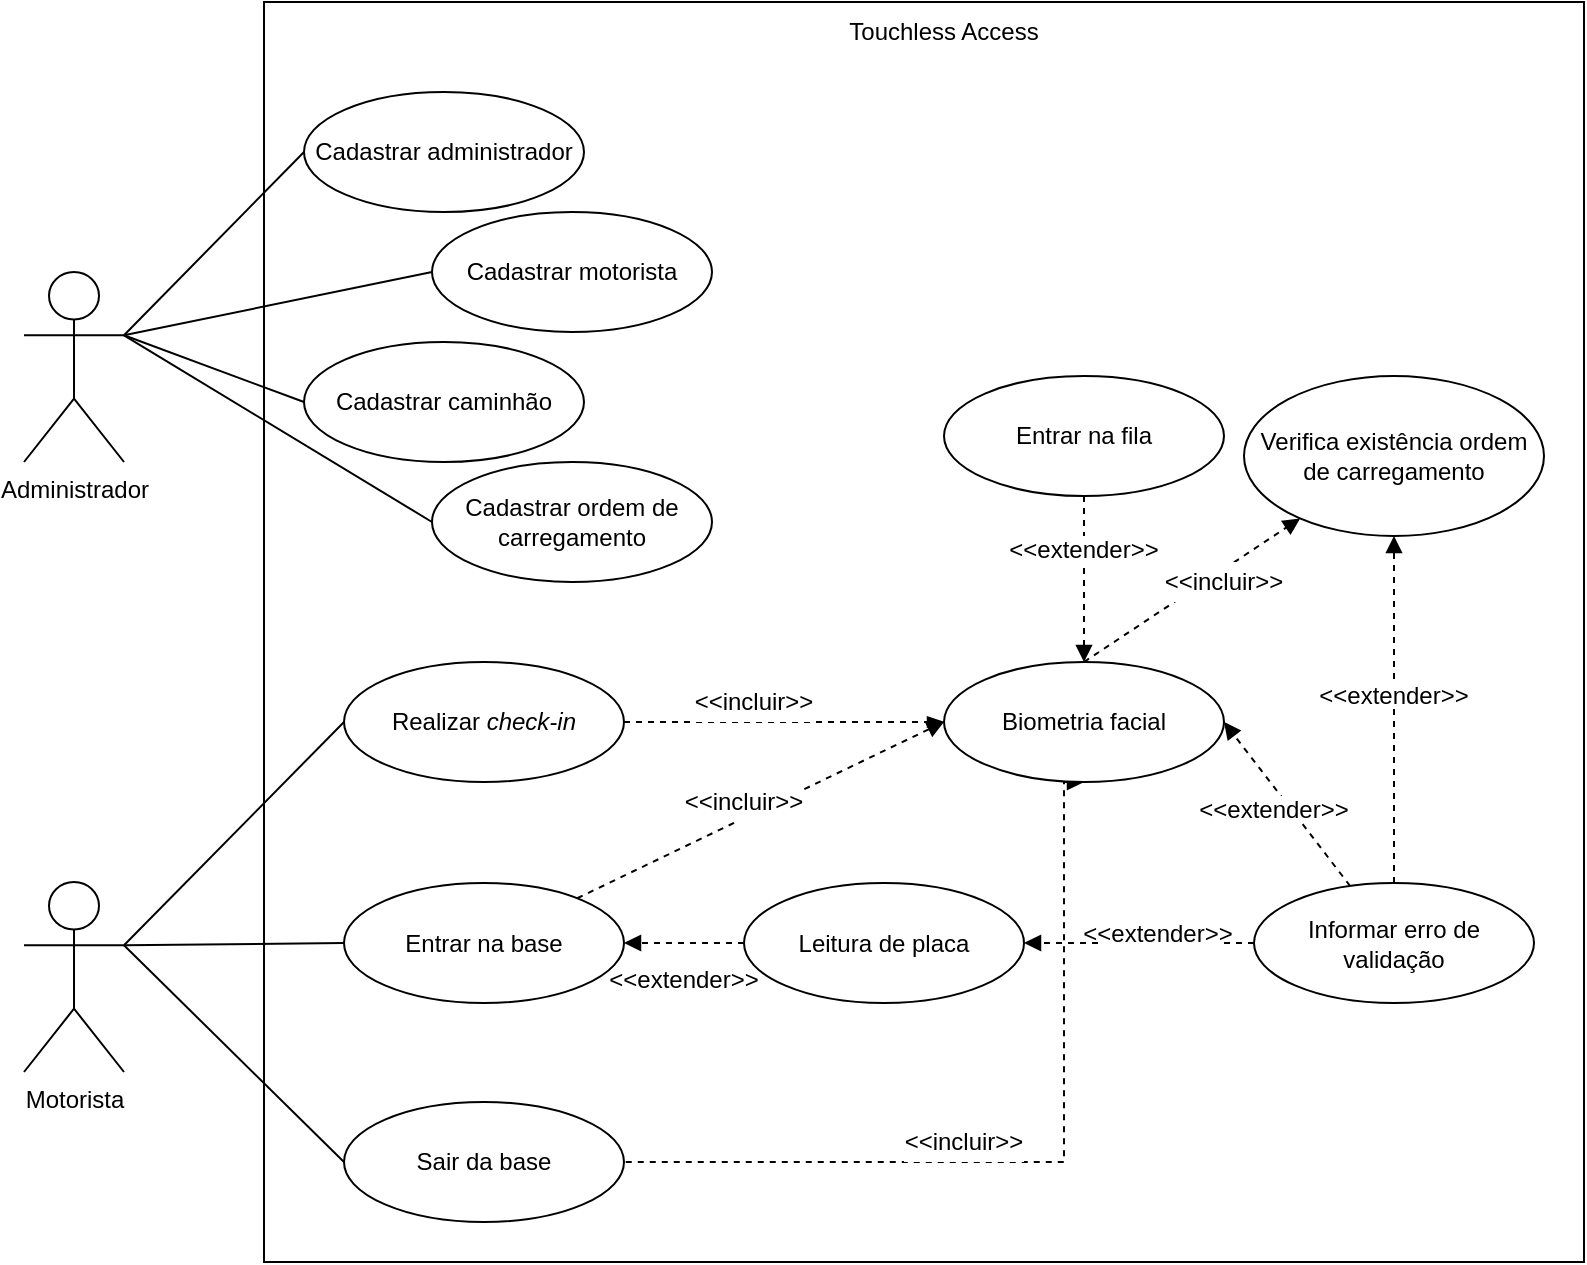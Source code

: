 <mxfile version="20.0.1" type="onedrive"><diagram id="Of7dJaeC6AHzYRcP0c13" name="Page-1"><mxGraphModel grid="1" page="1" gridSize="10" guides="1" tooltips="1" connect="1" arrows="1" fold="1" pageScale="1" pageWidth="827" pageHeight="1169" math="0" shadow="0"><root><mxCell id="0"/><mxCell id="1" parent="0"/><mxCell id="JnJxv2bQO5YpESCW0BtN-5" value="" style="rounded=0;whiteSpace=wrap;html=1;fillColor=#FFFFFF;" vertex="1" parent="1"><mxGeometry x="190" y="50" width="660" height="630" as="geometry"/></mxCell><mxCell id="JnJxv2bQO5YpESCW0BtN-7" value="Cadastrar motorista" style="ellipse;whiteSpace=wrap;html=1;" vertex="1" parent="1"><mxGeometry x="274" y="155" width="140" height="60" as="geometry"/></mxCell><mxCell id="JnJxv2bQO5YpESCW0BtN-16" value="Cadastrar administrador" style="ellipse;whiteSpace=wrap;html=1;" vertex="1" parent="1"><mxGeometry x="210" y="95" width="140" height="60" as="geometry"/></mxCell><mxCell id="JnJxv2bQO5YpESCW0BtN-18" value="Realizar &lt;i&gt;check-in&lt;/i&gt;" style="ellipse;whiteSpace=wrap;html=1;" vertex="1" parent="1"><mxGeometry x="230" y="380" width="140" height="60" as="geometry"/></mxCell><mxCell id="JnJxv2bQO5YpESCW0BtN-19" value="Sair da base" style="ellipse;whiteSpace=wrap;html=1;" vertex="1" parent="1"><mxGeometry x="230" y="600" width="140" height="60" as="geometry"/></mxCell><mxCell id="JnJxv2bQO5YpESCW0BtN-20" value="Verifica existência ordem de carregamento" style="ellipse;whiteSpace=wrap;html=1;" vertex="1" parent="1"><mxGeometry x="680" y="237" width="150" height="80" as="geometry"/></mxCell><mxCell id="7oSS05f870CiIsxLqe89-26" style="edgeStyle=none;rounded=0;orthogonalLoop=1;jettySize=auto;html=1;entryX=0.5;entryY=0;entryDx=0;entryDy=0;dashed=1;startArrow=none;startFill=0;endArrow=block;endFill=1;" edge="1" parent="1" source="JnJxv2bQO5YpESCW0BtN-21" target="JnJxv2bQO5YpESCW0BtN-38"><mxGeometry relative="1" as="geometry"/></mxCell><mxCell id="JnJxv2bQO5YpESCW0BtN-21" value="Entrar na fila" style="ellipse;whiteSpace=wrap;html=1;" vertex="1" parent="1"><mxGeometry x="530" y="237" width="140" height="60" as="geometry"/></mxCell><mxCell id="7oSS05f870CiIsxLqe89-25" style="rounded=0;orthogonalLoop=1;jettySize=auto;html=1;entryX=0;entryY=0.5;entryDx=0;entryDy=0;dashed=1;startArrow=none;startFill=0;endArrow=block;endFill=1;" edge="1" parent="1" source="JnJxv2bQO5YpESCW0BtN-23" target="JnJxv2bQO5YpESCW0BtN-38"><mxGeometry relative="1" as="geometry"/></mxCell><mxCell id="JnJxv2bQO5YpESCW0BtN-23" value="Entrar na base" style="ellipse;whiteSpace=wrap;html=1;" vertex="1" parent="1"><mxGeometry x="230" y="490.5" width="140" height="60" as="geometry"/></mxCell><mxCell id="7oSS05f870CiIsxLqe89-27" value="" style="edgeStyle=none;rounded=0;orthogonalLoop=1;jettySize=auto;html=1;dashed=1;startArrow=none;startFill=0;endArrow=block;endFill=1;" edge="1" parent="1" source="JnJxv2bQO5YpESCW0BtN-27" target="JnJxv2bQO5YpESCW0BtN-29"><mxGeometry relative="1" as="geometry"/></mxCell><mxCell id="7oSS05f870CiIsxLqe89-28" style="edgeStyle=none;rounded=0;orthogonalLoop=1;jettySize=auto;html=1;entryX=1;entryY=0.5;entryDx=0;entryDy=0;dashed=1;startArrow=none;startFill=0;endArrow=block;endFill=1;" edge="1" parent="1" source="JnJxv2bQO5YpESCW0BtN-27" target="JnJxv2bQO5YpESCW0BtN-38"><mxGeometry relative="1" as="geometry"/></mxCell><mxCell id="7oSS05f870CiIsxLqe89-29" style="edgeStyle=none;rounded=0;orthogonalLoop=1;jettySize=auto;html=1;entryX=0.5;entryY=1;entryDx=0;entryDy=0;dashed=1;startArrow=none;startFill=0;endArrow=block;endFill=1;" edge="1" parent="1" source="JnJxv2bQO5YpESCW0BtN-27" target="JnJxv2bQO5YpESCW0BtN-20"><mxGeometry relative="1" as="geometry"/></mxCell><mxCell id="JnJxv2bQO5YpESCW0BtN-27" value="Informar erro de validação" style="ellipse;whiteSpace=wrap;html=1;" vertex="1" parent="1"><mxGeometry x="685" y="490.5" width="140" height="60" as="geometry"/></mxCell><mxCell id="JnJxv2bQO5YpESCW0BtN-29" value="Leitura de placa" style="ellipse;whiteSpace=wrap;html=1;" vertex="1" parent="1"><mxGeometry x="430" y="490.5" width="140" height="60" as="geometry"/></mxCell><mxCell id="7oSS05f870CiIsxLqe89-24" style="edgeStyle=orthogonalEdgeStyle;rounded=0;orthogonalLoop=1;jettySize=auto;html=1;entryX=1;entryY=0.5;entryDx=0;entryDy=0;endArrow=none;endFill=0;dashed=1;exitX=0.5;exitY=1;exitDx=0;exitDy=0;startArrow=block;startFill=1;" edge="1" parent="1" source="JnJxv2bQO5YpESCW0BtN-38" target="JnJxv2bQO5YpESCW0BtN-19"><mxGeometry relative="1" as="geometry"><Array as="points"><mxPoint x="590" y="440"/><mxPoint x="590" y="630"/></Array></mxGeometry></mxCell><mxCell id="JnJxv2bQO5YpESCW0BtN-38" value="Biometria facial" style="ellipse;whiteSpace=wrap;html=1;" vertex="1" parent="1"><mxGeometry x="530" y="380" width="140" height="60" as="geometry"/></mxCell><mxCell id="7oSS05f870CiIsxLqe89-4" value="&amp;lt;&amp;lt;incluir&amp;gt;&amp;gt;" style="text;html=1;strokeColor=none;fillColor=default;align=center;verticalAlign=middle;whiteSpace=wrap;rounded=0;dashed=1;strokeWidth=1;" vertex="1" parent="1"><mxGeometry x="400" y="440" width="60" height="20" as="geometry"/></mxCell><mxCell id="JnJxv2bQO5YpESCW0BtN-35" style="edgeStyle=none;rounded=0;orthogonalLoop=1;jettySize=auto;html=1;exitX=1;exitY=0.333;exitDx=0;exitDy=0;exitPerimeter=0;entryX=0;entryY=0.5;entryDx=0;entryDy=0;endArrow=none;endFill=0;" edge="1" parent="1" source="JnJxv2bQO5YpESCW0BtN-1" target="JnJxv2bQO5YpESCW0BtN-18"><mxGeometry relative="1" as="geometry"/></mxCell><mxCell id="JnJxv2bQO5YpESCW0BtN-36" style="edgeStyle=none;rounded=0;orthogonalLoop=1;jettySize=auto;html=1;exitX=1;exitY=0.333;exitDx=0;exitDy=0;exitPerimeter=0;entryX=0;entryY=0.5;entryDx=0;entryDy=0;endArrow=none;endFill=0;" edge="1" parent="1" source="JnJxv2bQO5YpESCW0BtN-1" target="JnJxv2bQO5YpESCW0BtN-23"><mxGeometry relative="1" as="geometry"/></mxCell><mxCell id="JnJxv2bQO5YpESCW0BtN-37" style="edgeStyle=none;rounded=0;orthogonalLoop=1;jettySize=auto;html=1;exitX=1;exitY=0.333;exitDx=0;exitDy=0;exitPerimeter=0;entryX=0;entryY=0.5;entryDx=0;entryDy=0;endArrow=none;endFill=0;" edge="1" parent="1" source="JnJxv2bQO5YpESCW0BtN-1" target="JnJxv2bQO5YpESCW0BtN-19"><mxGeometry relative="1" as="geometry"/></mxCell><mxCell id="JnJxv2bQO5YpESCW0BtN-1" value="Motorista" style="shape=umlActor;verticalLabelPosition=bottom;verticalAlign=top;html=1;" vertex="1" parent="1"><mxGeometry x="70" y="490" width="50" height="95" as="geometry"/></mxCell><mxCell id="JnJxv2bQO5YpESCW0BtN-6" value="Touchless Access" style="text;html=1;strokeColor=none;fillColor=none;align=center;verticalAlign=middle;whiteSpace=wrap;rounded=0;" vertex="1" parent="1"><mxGeometry x="465" y="50" width="130" height="30" as="geometry"/></mxCell><mxCell id="7oSS05f870CiIsxLqe89-19" style="edgeStyle=none;rounded=0;orthogonalLoop=1;jettySize=auto;html=1;exitX=1;exitY=0.333;exitDx=0;exitDy=0;exitPerimeter=0;entryX=0;entryY=0.5;entryDx=0;entryDy=0;endArrow=none;endFill=0;" edge="1" parent="1" source="JnJxv2bQO5YpESCW0BtN-10" target="JnJxv2bQO5YpESCW0BtN-16"><mxGeometry relative="1" as="geometry"/></mxCell><mxCell id="7oSS05f870CiIsxLqe89-20" style="edgeStyle=none;rounded=0;orthogonalLoop=1;jettySize=auto;html=1;exitX=1;exitY=0.333;exitDx=0;exitDy=0;exitPerimeter=0;entryX=0;entryY=0.5;entryDx=0;entryDy=0;endArrow=none;endFill=0;" edge="1" parent="1" source="JnJxv2bQO5YpESCW0BtN-10" target="JnJxv2bQO5YpESCW0BtN-7"><mxGeometry relative="1" as="geometry"/></mxCell><mxCell id="7oSS05f870CiIsxLqe89-21" style="edgeStyle=none;rounded=0;orthogonalLoop=1;jettySize=auto;html=1;exitX=1;exitY=0.333;exitDx=0;exitDy=0;exitPerimeter=0;entryX=0;entryY=0.5;entryDx=0;entryDy=0;endArrow=none;endFill=0;" edge="1" parent="1" source="JnJxv2bQO5YpESCW0BtN-10" target="JnJxv2bQO5YpESCW0BtN-12"><mxGeometry relative="1" as="geometry"/></mxCell><mxCell id="7oSS05f870CiIsxLqe89-22" style="edgeStyle=none;rounded=0;orthogonalLoop=1;jettySize=auto;html=1;exitX=1;exitY=0.333;exitDx=0;exitDy=0;exitPerimeter=0;entryX=0;entryY=0.5;entryDx=0;entryDy=0;endArrow=none;endFill=0;" edge="1" parent="1" source="JnJxv2bQO5YpESCW0BtN-10" target="JnJxv2bQO5YpESCW0BtN-14"><mxGeometry relative="1" as="geometry"/></mxCell><mxCell id="JnJxv2bQO5YpESCW0BtN-10" value="Administrador" style="shape=umlActor;verticalLabelPosition=bottom;verticalAlign=top;html=1;" vertex="1" parent="1"><mxGeometry x="70" y="185" width="50" height="95" as="geometry"/></mxCell><mxCell id="JnJxv2bQO5YpESCW0BtN-25" style="orthogonalLoop=1;jettySize=auto;html=1;endArrow=block;endFill=1;dashed=1;exitX=0.5;exitY=0;exitDx=0;exitDy=0;" edge="1" parent="1" source="JnJxv2bQO5YpESCW0BtN-38" target="JnJxv2bQO5YpESCW0BtN-20"><mxGeometry relative="1" as="geometry"/></mxCell><mxCell id="JnJxv2bQO5YpESCW0BtN-39" style="edgeStyle=none;rounded=0;orthogonalLoop=1;jettySize=auto;html=1;entryX=0;entryY=0.5;entryDx=0;entryDy=0;endArrow=blockThin;endFill=1;dashed=1;exitX=1;exitY=0.5;exitDx=0;exitDy=0;" edge="1" parent="1" source="JnJxv2bQO5YpESCW0BtN-18" target="JnJxv2bQO5YpESCW0BtN-38"><mxGeometry relative="1" as="geometry"/></mxCell><mxCell id="JnJxv2bQO5YpESCW0BtN-32" style="rounded=0;orthogonalLoop=1;jettySize=auto;html=1;endArrow=block;endFill=1;entryX=1;entryY=0.5;entryDx=0;entryDy=0;exitX=0;exitY=0.5;exitDx=0;exitDy=0;dashed=1;" edge="1" parent="1" source="JnJxv2bQO5YpESCW0BtN-29" target="JnJxv2bQO5YpESCW0BtN-23"><mxGeometry relative="1" as="geometry"/></mxCell><mxCell id="7oSS05f870CiIsxLqe89-2" value="&amp;lt;&amp;lt;extender&amp;gt;&amp;gt;" style="text;html=1;strokeColor=none;fillColor=default;align=center;verticalAlign=middle;whiteSpace=wrap;rounded=0;dashed=1;" vertex="1" parent="1"><mxGeometry x="725" y="390" width="60" height="13" as="geometry"/></mxCell><mxCell id="7oSS05f870CiIsxLqe89-3" value="&amp;lt;&amp;lt;incluir&amp;gt;&amp;gt;" style="text;html=1;strokeColor=none;fillColor=default;align=center;verticalAlign=middle;whiteSpace=wrap;rounded=0;dashed=1;strokeWidth=1;" vertex="1" parent="1"><mxGeometry x="405" y="390" width="60" height="20" as="geometry"/></mxCell><mxCell id="7oSS05f870CiIsxLqe89-8" value="&amp;lt;&amp;lt;incluir&amp;gt;&amp;gt;" style="text;html=1;strokeColor=none;fillColor=default;align=center;verticalAlign=middle;whiteSpace=wrap;rounded=0;dashed=1;strokeWidth=1;" vertex="1" parent="1"><mxGeometry x="510" y="610" width="60" height="20" as="geometry"/></mxCell><mxCell id="7oSS05f870CiIsxLqe89-11" value="&amp;lt;&amp;lt;extender&amp;gt;&amp;gt;" style="text;html=1;strokeColor=none;fillColor=default;align=center;verticalAlign=middle;whiteSpace=wrap;rounded=0;dashed=1;" vertex="1" parent="1"><mxGeometry x="607" y="509" width="60" height="13" as="geometry"/></mxCell><mxCell id="7oSS05f870CiIsxLqe89-12" value="&amp;lt;&amp;lt;extender&amp;gt;&amp;gt;" style="text;html=1;strokeColor=none;fillColor=default;align=center;verticalAlign=middle;whiteSpace=wrap;rounded=0;dashed=1;" vertex="1" parent="1"><mxGeometry x="665" y="447" width="60" height="13" as="geometry"/></mxCell><mxCell id="7oSS05f870CiIsxLqe89-16" value="&amp;lt;&amp;lt;extender&amp;gt;&amp;gt;" style="text;html=1;strokeColor=none;fillColor=default;align=center;verticalAlign=middle;whiteSpace=wrap;rounded=0;dashed=1;" vertex="1" parent="1"><mxGeometry x="370" y="532" width="60" height="13" as="geometry"/></mxCell><mxCell id="JnJxv2bQO5YpESCW0BtN-12" value="Cadastrar caminhão" style="ellipse;whiteSpace=wrap;html=1;" vertex="1" parent="1"><mxGeometry x="210" y="220" width="140" height="60" as="geometry"/></mxCell><mxCell id="JnJxv2bQO5YpESCW0BtN-14" value="Cadastrar ordem de carregamento" style="ellipse;whiteSpace=wrap;html=1;" vertex="1" parent="1"><mxGeometry x="274" y="280" width="140" height="60" as="geometry"/></mxCell><mxCell id="7oSS05f870CiIsxLqe89-32" value="&amp;lt;&amp;lt;incluir&amp;gt;&amp;gt;" style="text;html=1;strokeColor=none;fillColor=default;align=center;verticalAlign=middle;whiteSpace=wrap;rounded=0;dashed=1;strokeWidth=1;" vertex="1" parent="1"><mxGeometry x="640" y="330" width="60" height="20" as="geometry"/></mxCell><mxCell id="7oSS05f870CiIsxLqe89-33" value="&amp;lt;&amp;lt;extender&amp;gt;&amp;gt;" style="text;html=1;strokeColor=none;fillColor=default;align=center;verticalAlign=middle;whiteSpace=wrap;rounded=0;dashed=1;" vertex="1" parent="1"><mxGeometry x="570" y="317" width="60" height="13" as="geometry"/></mxCell></root></mxGraphModel></diagram></mxfile>